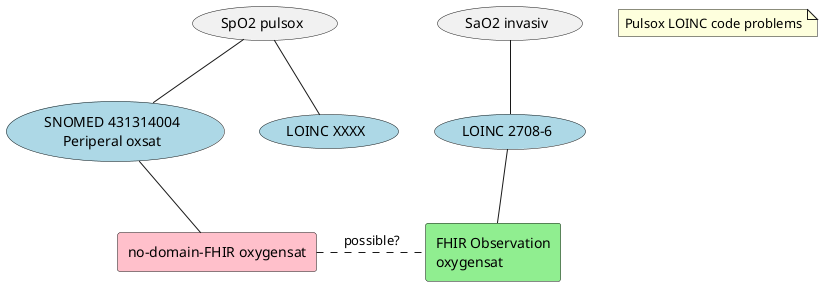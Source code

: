 @startuml

note "Pulsox LOINC code problems" as problem

"SaO2 invasiv" as (SaO2)
"SpO2 pulsox" as (SpO2)
'f"PaO2 invasiv" as (Pa02)

"LOINC 2708-6" as (2708) #lightblue
"SNOMED 431314004\nPeriperal oxsat" as (perox) #lightblue
"LOINC XXXX" as (unknown) #lightblue

rectangle "FHIR Observation\noxygensat" as fhiroxsat #lightgreen
rectangle "no-domain-FHIR oxygensat" as nodomoxsat #pink

SaO2 -down- 2708
SpO2 -down- perox
SpO2 -down- unknown
2708 -down- fhiroxsat
perox -down- nodomoxsat
fhiroxsat .left. nodomoxsat :possible?


'rectangle "test" as rect {
'"search for information" as (soke) #lightblue
'"indexing" as (indeksere)
'"read information" as (lese) #lightblue
'"share information" as (dele) #lightblued
@enduml